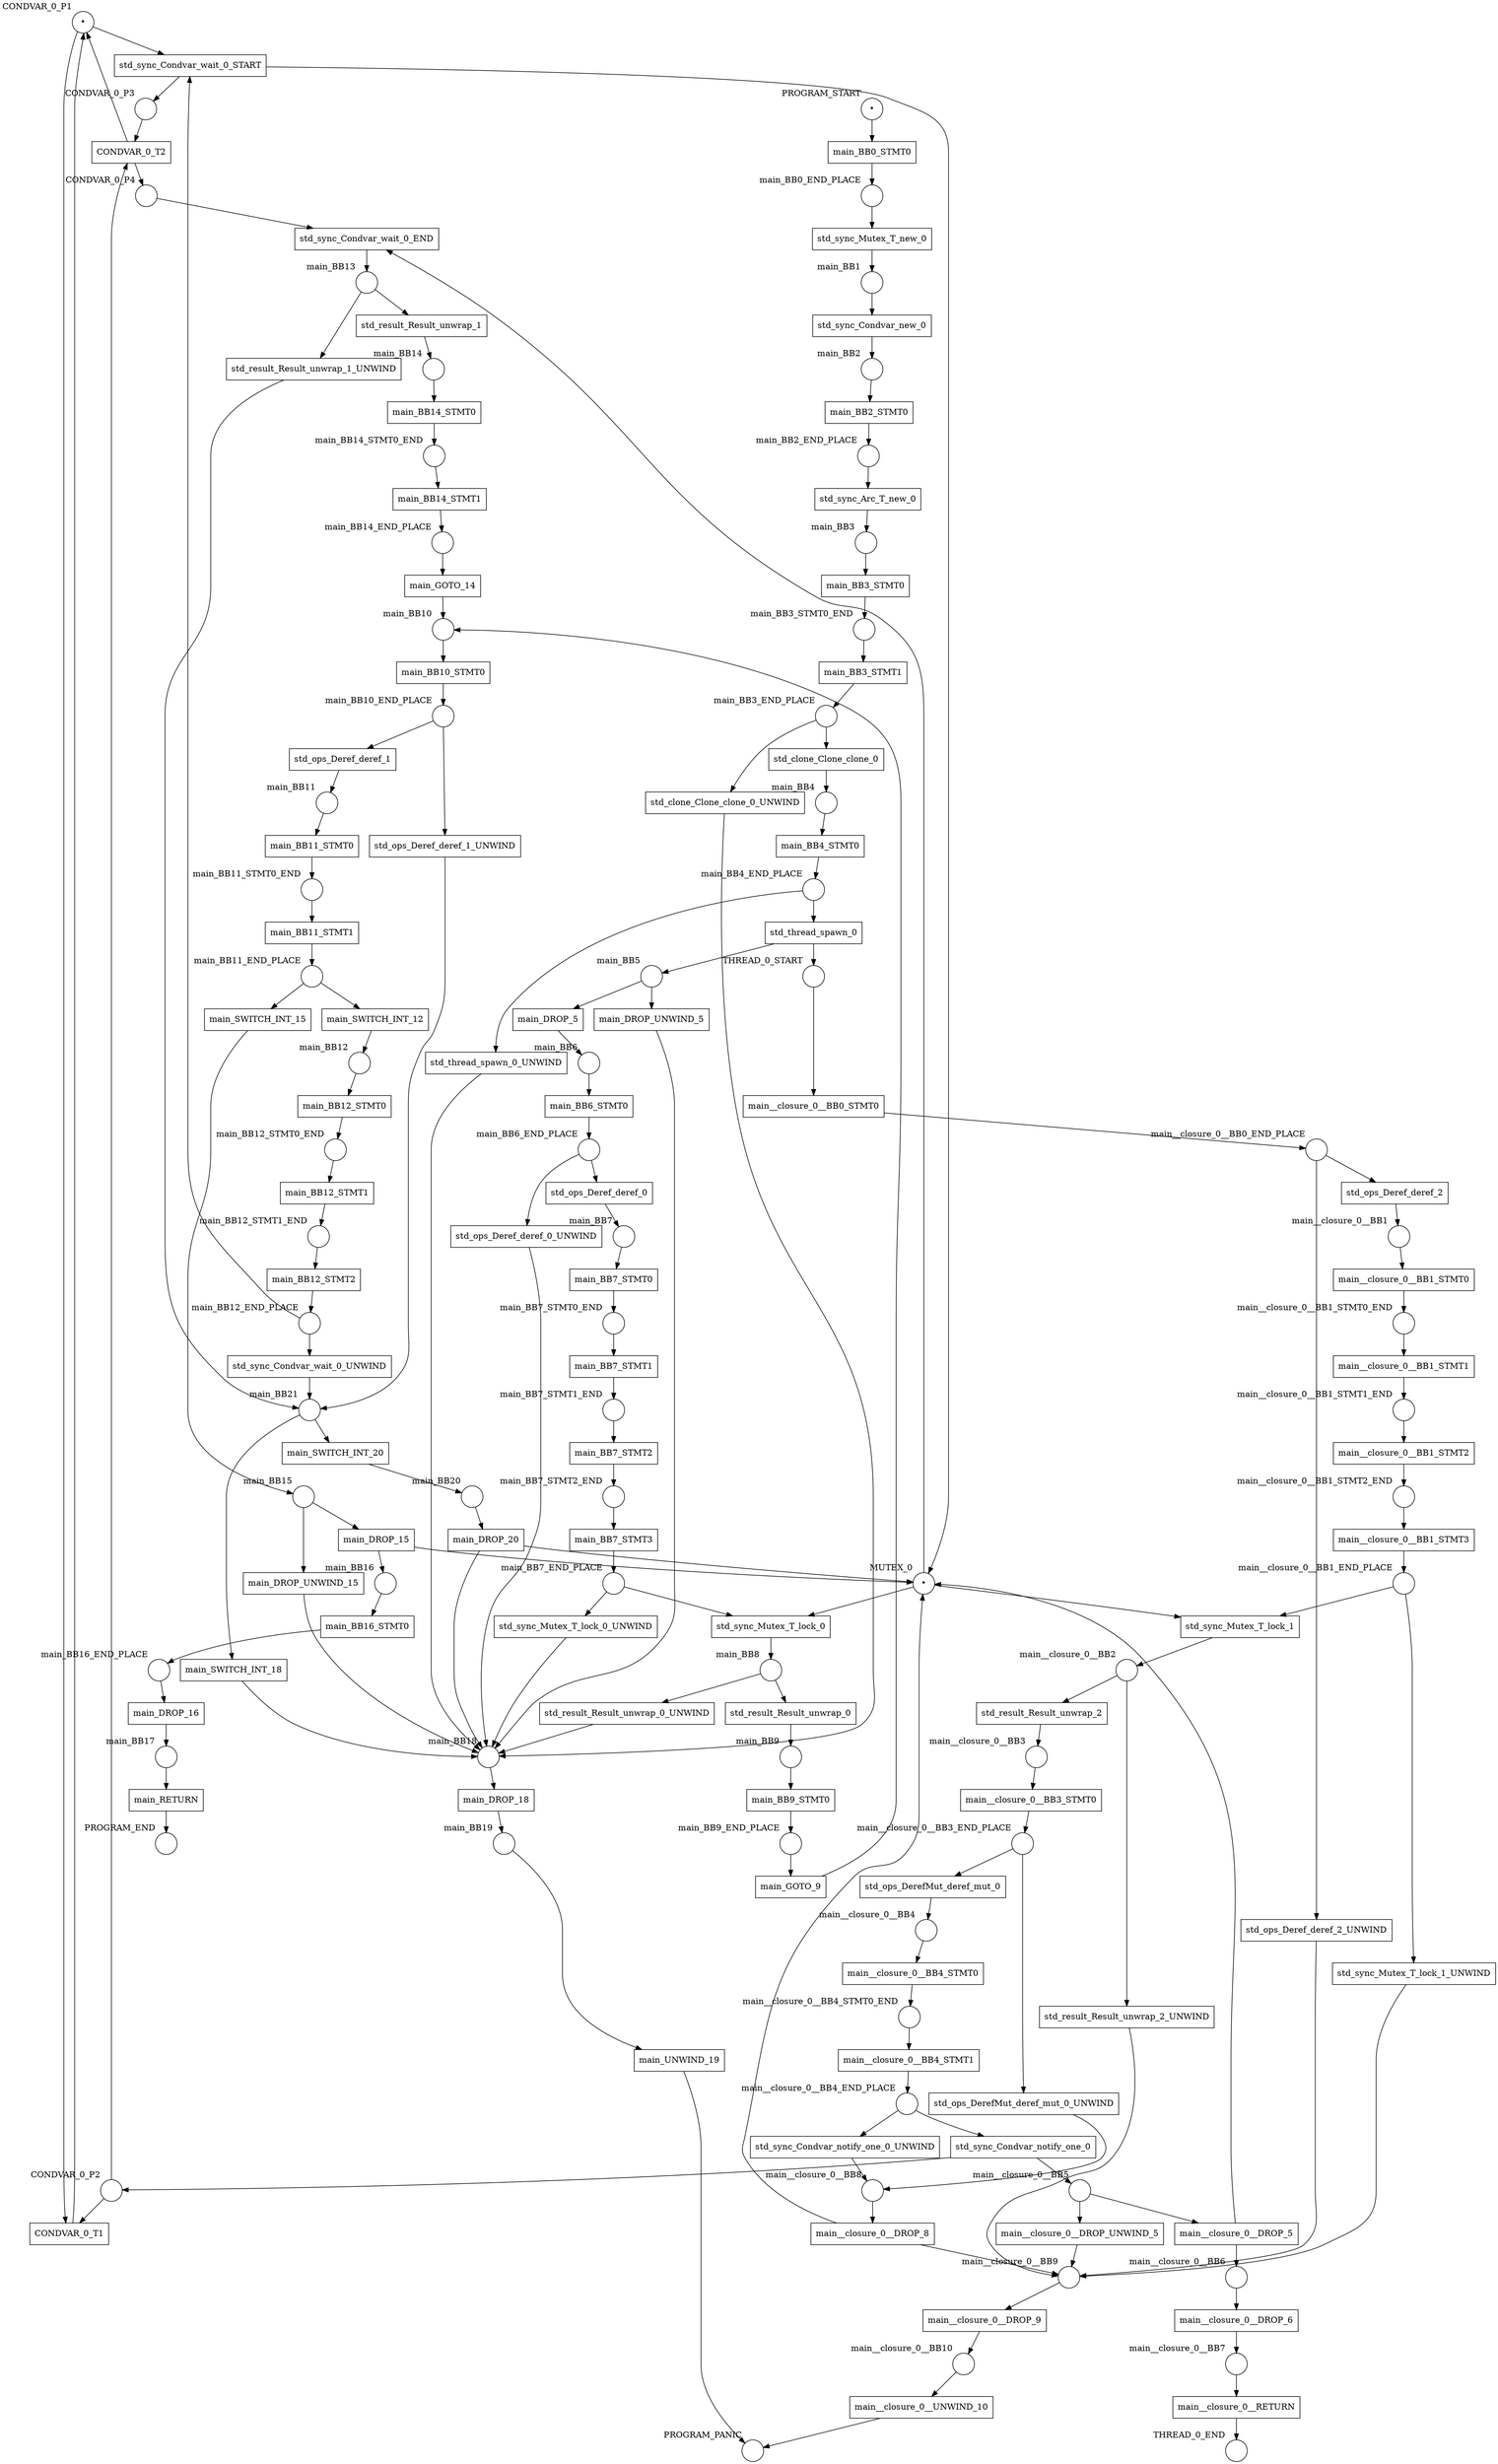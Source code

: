 digraph petrinet {
    CONDVAR_0_P1 [shape="circle" xlabel="CONDVAR_0_P1" label="•"];
    CONDVAR_0_P2 [shape="circle" xlabel="CONDVAR_0_P2" label=""];
    CONDVAR_0_P3 [shape="circle" xlabel="CONDVAR_0_P3" label=""];
    CONDVAR_0_P4 [shape="circle" xlabel="CONDVAR_0_P4" label=""];
    MUTEX_0 [shape="circle" xlabel="MUTEX_0" label="•"];
    PROGRAM_END [shape="circle" xlabel="PROGRAM_END" label=""];
    PROGRAM_PANIC [shape="circle" xlabel="PROGRAM_PANIC" label=""];
    PROGRAM_START [shape="circle" xlabel="PROGRAM_START" label="•"];
    THREAD_0_END [shape="circle" xlabel="THREAD_0_END" label=""];
    THREAD_0_START [shape="circle" xlabel="THREAD_0_START" label=""];
    main_BB0_END_PLACE [shape="circle" xlabel="main_BB0_END_PLACE" label=""];
    main_BB1 [shape="circle" xlabel="main_BB1" label=""];
    main_BB10 [shape="circle" xlabel="main_BB10" label=""];
    main_BB10_END_PLACE [shape="circle" xlabel="main_BB10_END_PLACE" label=""];
    main_BB11 [shape="circle" xlabel="main_BB11" label=""];
    main_BB11_END_PLACE [shape="circle" xlabel="main_BB11_END_PLACE" label=""];
    main_BB11_STMT0_END [shape="circle" xlabel="main_BB11_STMT0_END" label=""];
    main_BB12 [shape="circle" xlabel="main_BB12" label=""];
    main_BB12_END_PLACE [shape="circle" xlabel="main_BB12_END_PLACE" label=""];
    main_BB12_STMT0_END [shape="circle" xlabel="main_BB12_STMT0_END" label=""];
    main_BB12_STMT1_END [shape="circle" xlabel="main_BB12_STMT1_END" label=""];
    main_BB13 [shape="circle" xlabel="main_BB13" label=""];
    main_BB14 [shape="circle" xlabel="main_BB14" label=""];
    main_BB14_END_PLACE [shape="circle" xlabel="main_BB14_END_PLACE" label=""];
    main_BB14_STMT0_END [shape="circle" xlabel="main_BB14_STMT0_END" label=""];
    main_BB15 [shape="circle" xlabel="main_BB15" label=""];
    main_BB16 [shape="circle" xlabel="main_BB16" label=""];
    main_BB16_END_PLACE [shape="circle" xlabel="main_BB16_END_PLACE" label=""];
    main_BB17 [shape="circle" xlabel="main_BB17" label=""];
    main_BB18 [shape="circle" xlabel="main_BB18" label=""];
    main_BB19 [shape="circle" xlabel="main_BB19" label=""];
    main_BB2 [shape="circle" xlabel="main_BB2" label=""];
    main_BB20 [shape="circle" xlabel="main_BB20" label=""];
    main_BB21 [shape="circle" xlabel="main_BB21" label=""];
    main_BB2_END_PLACE [shape="circle" xlabel="main_BB2_END_PLACE" label=""];
    main_BB3 [shape="circle" xlabel="main_BB3" label=""];
    main_BB3_END_PLACE [shape="circle" xlabel="main_BB3_END_PLACE" label=""];
    main_BB3_STMT0_END [shape="circle" xlabel="main_BB3_STMT0_END" label=""];
    main_BB4 [shape="circle" xlabel="main_BB4" label=""];
    main_BB4_END_PLACE [shape="circle" xlabel="main_BB4_END_PLACE" label=""];
    main_BB5 [shape="circle" xlabel="main_BB5" label=""];
    main_BB6 [shape="circle" xlabel="main_BB6" label=""];
    main_BB6_END_PLACE [shape="circle" xlabel="main_BB6_END_PLACE" label=""];
    main_BB7 [shape="circle" xlabel="main_BB7" label=""];
    main_BB7_END_PLACE [shape="circle" xlabel="main_BB7_END_PLACE" label=""];
    main_BB7_STMT0_END [shape="circle" xlabel="main_BB7_STMT0_END" label=""];
    main_BB7_STMT1_END [shape="circle" xlabel="main_BB7_STMT1_END" label=""];
    main_BB7_STMT2_END [shape="circle" xlabel="main_BB7_STMT2_END" label=""];
    main_BB8 [shape="circle" xlabel="main_BB8" label=""];
    main_BB9 [shape="circle" xlabel="main_BB9" label=""];
    main_BB9_END_PLACE [shape="circle" xlabel="main_BB9_END_PLACE" label=""];
    main__closure_0__BB0_END_PLACE [shape="circle" xlabel="main__closure_0__BB0_END_PLACE" label=""];
    main__closure_0__BB1 [shape="circle" xlabel="main__closure_0__BB1" label=""];
    main__closure_0__BB10 [shape="circle" xlabel="main__closure_0__BB10" label=""];
    main__closure_0__BB1_END_PLACE [shape="circle" xlabel="main__closure_0__BB1_END_PLACE" label=""];
    main__closure_0__BB1_STMT0_END [shape="circle" xlabel="main__closure_0__BB1_STMT0_END" label=""];
    main__closure_0__BB1_STMT1_END [shape="circle" xlabel="main__closure_0__BB1_STMT1_END" label=""];
    main__closure_0__BB1_STMT2_END [shape="circle" xlabel="main__closure_0__BB1_STMT2_END" label=""];
    main__closure_0__BB2 [shape="circle" xlabel="main__closure_0__BB2" label=""];
    main__closure_0__BB3 [shape="circle" xlabel="main__closure_0__BB3" label=""];
    main__closure_0__BB3_END_PLACE [shape="circle" xlabel="main__closure_0__BB3_END_PLACE" label=""];
    main__closure_0__BB4 [shape="circle" xlabel="main__closure_0__BB4" label=""];
    main__closure_0__BB4_END_PLACE [shape="circle" xlabel="main__closure_0__BB4_END_PLACE" label=""];
    main__closure_0__BB4_STMT0_END [shape="circle" xlabel="main__closure_0__BB4_STMT0_END" label=""];
    main__closure_0__BB5 [shape="circle" xlabel="main__closure_0__BB5" label=""];
    main__closure_0__BB6 [shape="circle" xlabel="main__closure_0__BB6" label=""];
    main__closure_0__BB7 [shape="circle" xlabel="main__closure_0__BB7" label=""];
    main__closure_0__BB8 [shape="circle" xlabel="main__closure_0__BB8" label=""];
    main__closure_0__BB9 [shape="circle" xlabel="main__closure_0__BB9" label=""];
    CONDVAR_0_T1 [shape="box" xlabel="" label="CONDVAR_0_T1"];
    CONDVAR_0_T2 [shape="box" xlabel="" label="CONDVAR_0_T2"];
    main_BB0_STMT0 [shape="box" xlabel="" label="main_BB0_STMT0"];
    main_BB10_STMT0 [shape="box" xlabel="" label="main_BB10_STMT0"];
    main_BB11_STMT0 [shape="box" xlabel="" label="main_BB11_STMT0"];
    main_BB11_STMT1 [shape="box" xlabel="" label="main_BB11_STMT1"];
    main_BB12_STMT0 [shape="box" xlabel="" label="main_BB12_STMT0"];
    main_BB12_STMT1 [shape="box" xlabel="" label="main_BB12_STMT1"];
    main_BB12_STMT2 [shape="box" xlabel="" label="main_BB12_STMT2"];
    main_BB14_STMT0 [shape="box" xlabel="" label="main_BB14_STMT0"];
    main_BB14_STMT1 [shape="box" xlabel="" label="main_BB14_STMT1"];
    main_BB16_STMT0 [shape="box" xlabel="" label="main_BB16_STMT0"];
    main_BB2_STMT0 [shape="box" xlabel="" label="main_BB2_STMT0"];
    main_BB3_STMT0 [shape="box" xlabel="" label="main_BB3_STMT0"];
    main_BB3_STMT1 [shape="box" xlabel="" label="main_BB3_STMT1"];
    main_BB4_STMT0 [shape="box" xlabel="" label="main_BB4_STMT0"];
    main_BB6_STMT0 [shape="box" xlabel="" label="main_BB6_STMT0"];
    main_BB7_STMT0 [shape="box" xlabel="" label="main_BB7_STMT0"];
    main_BB7_STMT1 [shape="box" xlabel="" label="main_BB7_STMT1"];
    main_BB7_STMT2 [shape="box" xlabel="" label="main_BB7_STMT2"];
    main_BB7_STMT3 [shape="box" xlabel="" label="main_BB7_STMT3"];
    main_BB9_STMT0 [shape="box" xlabel="" label="main_BB9_STMT0"];
    main_DROP_15 [shape="box" xlabel="" label="main_DROP_15"];
    main_DROP_16 [shape="box" xlabel="" label="main_DROP_16"];
    main_DROP_18 [shape="box" xlabel="" label="main_DROP_18"];
    main_DROP_20 [shape="box" xlabel="" label="main_DROP_20"];
    main_DROP_5 [shape="box" xlabel="" label="main_DROP_5"];
    main_DROP_UNWIND_15 [shape="box" xlabel="" label="main_DROP_UNWIND_15"];
    main_DROP_UNWIND_5 [shape="box" xlabel="" label="main_DROP_UNWIND_5"];
    main_GOTO_14 [shape="box" xlabel="" label="main_GOTO_14"];
    main_GOTO_9 [shape="box" xlabel="" label="main_GOTO_9"];
    main_RETURN [shape="box" xlabel="" label="main_RETURN"];
    main_SWITCH_INT_12 [shape="box" xlabel="" label="main_SWITCH_INT_12"];
    main_SWITCH_INT_15 [shape="box" xlabel="" label="main_SWITCH_INT_15"];
    main_SWITCH_INT_18 [shape="box" xlabel="" label="main_SWITCH_INT_18"];
    main_SWITCH_INT_20 [shape="box" xlabel="" label="main_SWITCH_INT_20"];
    main_UNWIND_19 [shape="box" xlabel="" label="main_UNWIND_19"];
    main__closure_0__BB0_STMT0 [shape="box" xlabel="" label="main__closure_0__BB0_STMT0"];
    main__closure_0__BB1_STMT0 [shape="box" xlabel="" label="main__closure_0__BB1_STMT0"];
    main__closure_0__BB1_STMT1 [shape="box" xlabel="" label="main__closure_0__BB1_STMT1"];
    main__closure_0__BB1_STMT2 [shape="box" xlabel="" label="main__closure_0__BB1_STMT2"];
    main__closure_0__BB1_STMT3 [shape="box" xlabel="" label="main__closure_0__BB1_STMT3"];
    main__closure_0__BB3_STMT0 [shape="box" xlabel="" label="main__closure_0__BB3_STMT0"];
    main__closure_0__BB4_STMT0 [shape="box" xlabel="" label="main__closure_0__BB4_STMT0"];
    main__closure_0__BB4_STMT1 [shape="box" xlabel="" label="main__closure_0__BB4_STMT1"];
    main__closure_0__DROP_5 [shape="box" xlabel="" label="main__closure_0__DROP_5"];
    main__closure_0__DROP_6 [shape="box" xlabel="" label="main__closure_0__DROP_6"];
    main__closure_0__DROP_8 [shape="box" xlabel="" label="main__closure_0__DROP_8"];
    main__closure_0__DROP_9 [shape="box" xlabel="" label="main__closure_0__DROP_9"];
    main__closure_0__DROP_UNWIND_5 [shape="box" xlabel="" label="main__closure_0__DROP_UNWIND_5"];
    main__closure_0__RETURN [shape="box" xlabel="" label="main__closure_0__RETURN"];
    main__closure_0__UNWIND_10 [shape="box" xlabel="" label="main__closure_0__UNWIND_10"];
    std_clone_Clone_clone_0 [shape="box" xlabel="" label="std_clone_Clone_clone_0"];
    std_clone_Clone_clone_0_UNWIND [shape="box" xlabel="" label="std_clone_Clone_clone_0_UNWIND"];
    std_ops_DerefMut_deref_mut_0 [shape="box" xlabel="" label="std_ops_DerefMut_deref_mut_0"];
    std_ops_DerefMut_deref_mut_0_UNWIND [shape="box" xlabel="" label="std_ops_DerefMut_deref_mut_0_UNWIND"];
    std_ops_Deref_deref_0 [shape="box" xlabel="" label="std_ops_Deref_deref_0"];
    std_ops_Deref_deref_0_UNWIND [shape="box" xlabel="" label="std_ops_Deref_deref_0_UNWIND"];
    std_ops_Deref_deref_1 [shape="box" xlabel="" label="std_ops_Deref_deref_1"];
    std_ops_Deref_deref_1_UNWIND [shape="box" xlabel="" label="std_ops_Deref_deref_1_UNWIND"];
    std_ops_Deref_deref_2 [shape="box" xlabel="" label="std_ops_Deref_deref_2"];
    std_ops_Deref_deref_2_UNWIND [shape="box" xlabel="" label="std_ops_Deref_deref_2_UNWIND"];
    std_result_Result_unwrap_0 [shape="box" xlabel="" label="std_result_Result_unwrap_0"];
    std_result_Result_unwrap_0_UNWIND [shape="box" xlabel="" label="std_result_Result_unwrap_0_UNWIND"];
    std_result_Result_unwrap_1 [shape="box" xlabel="" label="std_result_Result_unwrap_1"];
    std_result_Result_unwrap_1_UNWIND [shape="box" xlabel="" label="std_result_Result_unwrap_1_UNWIND"];
    std_result_Result_unwrap_2 [shape="box" xlabel="" label="std_result_Result_unwrap_2"];
    std_result_Result_unwrap_2_UNWIND [shape="box" xlabel="" label="std_result_Result_unwrap_2_UNWIND"];
    std_sync_Arc_T_new_0 [shape="box" xlabel="" label="std_sync_Arc_T_new_0"];
    std_sync_Condvar_new_0 [shape="box" xlabel="" label="std_sync_Condvar_new_0"];
    std_sync_Condvar_notify_one_0 [shape="box" xlabel="" label="std_sync_Condvar_notify_one_0"];
    std_sync_Condvar_notify_one_0_UNWIND [shape="box" xlabel="" label="std_sync_Condvar_notify_one_0_UNWIND"];
    std_sync_Condvar_wait_0_END [shape="box" xlabel="" label="std_sync_Condvar_wait_0_END"];
    std_sync_Condvar_wait_0_START [shape="box" xlabel="" label="std_sync_Condvar_wait_0_START"];
    std_sync_Condvar_wait_0_UNWIND [shape="box" xlabel="" label="std_sync_Condvar_wait_0_UNWIND"];
    std_sync_Mutex_T_lock_0 [shape="box" xlabel="" label="std_sync_Mutex_T_lock_0"];
    std_sync_Mutex_T_lock_0_UNWIND [shape="box" xlabel="" label="std_sync_Mutex_T_lock_0_UNWIND"];
    std_sync_Mutex_T_lock_1 [shape="box" xlabel="" label="std_sync_Mutex_T_lock_1"];
    std_sync_Mutex_T_lock_1_UNWIND [shape="box" xlabel="" label="std_sync_Mutex_T_lock_1_UNWIND"];
    std_sync_Mutex_T_new_0 [shape="box" xlabel="" label="std_sync_Mutex_T_new_0"];
    std_thread_spawn_0 [shape="box" xlabel="" label="std_thread_spawn_0"];
    std_thread_spawn_0_UNWIND [shape="box" xlabel="" label="std_thread_spawn_0_UNWIND"];
    CONDVAR_0_P1 -> CONDVAR_0_T1;
    CONDVAR_0_P1 -> std_sync_Condvar_wait_0_START;
    CONDVAR_0_P2 -> CONDVAR_0_T1;
    CONDVAR_0_P2 -> CONDVAR_0_T2;
    CONDVAR_0_P3 -> CONDVAR_0_T2;
    CONDVAR_0_P4 -> std_sync_Condvar_wait_0_END;
    MUTEX_0 -> std_sync_Condvar_wait_0_END;
    MUTEX_0 -> std_sync_Mutex_T_lock_0;
    MUTEX_0 -> std_sync_Mutex_T_lock_1;
    PROGRAM_START -> main_BB0_STMT0;
    THREAD_0_START -> main__closure_0__BB0_STMT0;
    main_BB0_END_PLACE -> std_sync_Mutex_T_new_0;
    main_BB1 -> std_sync_Condvar_new_0;
    main_BB10 -> main_BB10_STMT0;
    main_BB10_END_PLACE -> std_ops_Deref_deref_1;
    main_BB10_END_PLACE -> std_ops_Deref_deref_1_UNWIND;
    main_BB11 -> main_BB11_STMT0;
    main_BB11_END_PLACE -> main_SWITCH_INT_12;
    main_BB11_END_PLACE -> main_SWITCH_INT_15;
    main_BB11_STMT0_END -> main_BB11_STMT1;
    main_BB12 -> main_BB12_STMT0;
    main_BB12_END_PLACE -> std_sync_Condvar_wait_0_START;
    main_BB12_END_PLACE -> std_sync_Condvar_wait_0_UNWIND;
    main_BB12_STMT0_END -> main_BB12_STMT1;
    main_BB12_STMT1_END -> main_BB12_STMT2;
    main_BB13 -> std_result_Result_unwrap_1;
    main_BB13 -> std_result_Result_unwrap_1_UNWIND;
    main_BB14 -> main_BB14_STMT0;
    main_BB14_END_PLACE -> main_GOTO_14;
    main_BB14_STMT0_END -> main_BB14_STMT1;
    main_BB15 -> main_DROP_15;
    main_BB15 -> main_DROP_UNWIND_15;
    main_BB16 -> main_BB16_STMT0;
    main_BB16_END_PLACE -> main_DROP_16;
    main_BB17 -> main_RETURN;
    main_BB18 -> main_DROP_18;
    main_BB19 -> main_UNWIND_19;
    main_BB2 -> main_BB2_STMT0;
    main_BB20 -> main_DROP_20;
    main_BB21 -> main_SWITCH_INT_18;
    main_BB21 -> main_SWITCH_INT_20;
    main_BB2_END_PLACE -> std_sync_Arc_T_new_0;
    main_BB3 -> main_BB3_STMT0;
    main_BB3_END_PLACE -> std_clone_Clone_clone_0;
    main_BB3_END_PLACE -> std_clone_Clone_clone_0_UNWIND;
    main_BB3_STMT0_END -> main_BB3_STMT1;
    main_BB4 -> main_BB4_STMT0;
    main_BB4_END_PLACE -> std_thread_spawn_0;
    main_BB4_END_PLACE -> std_thread_spawn_0_UNWIND;
    main_BB5 -> main_DROP_5;
    main_BB5 -> main_DROP_UNWIND_5;
    main_BB6 -> main_BB6_STMT0;
    main_BB6_END_PLACE -> std_ops_Deref_deref_0;
    main_BB6_END_PLACE -> std_ops_Deref_deref_0_UNWIND;
    main_BB7 -> main_BB7_STMT0;
    main_BB7_END_PLACE -> std_sync_Mutex_T_lock_0;
    main_BB7_END_PLACE -> std_sync_Mutex_T_lock_0_UNWIND;
    main_BB7_STMT0_END -> main_BB7_STMT1;
    main_BB7_STMT1_END -> main_BB7_STMT2;
    main_BB7_STMT2_END -> main_BB7_STMT3;
    main_BB8 -> std_result_Result_unwrap_0;
    main_BB8 -> std_result_Result_unwrap_0_UNWIND;
    main_BB9 -> main_BB9_STMT0;
    main_BB9_END_PLACE -> main_GOTO_9;
    main__closure_0__BB0_END_PLACE -> std_ops_Deref_deref_2;
    main__closure_0__BB0_END_PLACE -> std_ops_Deref_deref_2_UNWIND;
    main__closure_0__BB1 -> main__closure_0__BB1_STMT0;
    main__closure_0__BB10 -> main__closure_0__UNWIND_10;
    main__closure_0__BB1_END_PLACE -> std_sync_Mutex_T_lock_1;
    main__closure_0__BB1_END_PLACE -> std_sync_Mutex_T_lock_1_UNWIND;
    main__closure_0__BB1_STMT0_END -> main__closure_0__BB1_STMT1;
    main__closure_0__BB1_STMT1_END -> main__closure_0__BB1_STMT2;
    main__closure_0__BB1_STMT2_END -> main__closure_0__BB1_STMT3;
    main__closure_0__BB2 -> std_result_Result_unwrap_2;
    main__closure_0__BB2 -> std_result_Result_unwrap_2_UNWIND;
    main__closure_0__BB3 -> main__closure_0__BB3_STMT0;
    main__closure_0__BB3_END_PLACE -> std_ops_DerefMut_deref_mut_0;
    main__closure_0__BB3_END_PLACE -> std_ops_DerefMut_deref_mut_0_UNWIND;
    main__closure_0__BB4 -> main__closure_0__BB4_STMT0;
    main__closure_0__BB4_END_PLACE -> std_sync_Condvar_notify_one_0;
    main__closure_0__BB4_END_PLACE -> std_sync_Condvar_notify_one_0_UNWIND;
    main__closure_0__BB4_STMT0_END -> main__closure_0__BB4_STMT1;
    main__closure_0__BB5 -> main__closure_0__DROP_5;
    main__closure_0__BB5 -> main__closure_0__DROP_UNWIND_5;
    main__closure_0__BB6 -> main__closure_0__DROP_6;
    main__closure_0__BB7 -> main__closure_0__RETURN;
    main__closure_0__BB8 -> main__closure_0__DROP_8;
    main__closure_0__BB9 -> main__closure_0__DROP_9;
    CONDVAR_0_T1 -> CONDVAR_0_P1;
    CONDVAR_0_T2 -> CONDVAR_0_P1;
    CONDVAR_0_T2 -> CONDVAR_0_P4;
    main_BB0_STMT0 -> main_BB0_END_PLACE;
    main_BB10_STMT0 -> main_BB10_END_PLACE;
    main_BB11_STMT0 -> main_BB11_STMT0_END;
    main_BB11_STMT1 -> main_BB11_END_PLACE;
    main_BB12_STMT0 -> main_BB12_STMT0_END;
    main_BB12_STMT1 -> main_BB12_STMT1_END;
    main_BB12_STMT2 -> main_BB12_END_PLACE;
    main_BB14_STMT0 -> main_BB14_STMT0_END;
    main_BB14_STMT1 -> main_BB14_END_PLACE;
    main_BB16_STMT0 -> main_BB16_END_PLACE;
    main_BB2_STMT0 -> main_BB2_END_PLACE;
    main_BB3_STMT0 -> main_BB3_STMT0_END;
    main_BB3_STMT1 -> main_BB3_END_PLACE;
    main_BB4_STMT0 -> main_BB4_END_PLACE;
    main_BB6_STMT0 -> main_BB6_END_PLACE;
    main_BB7_STMT0 -> main_BB7_STMT0_END;
    main_BB7_STMT1 -> main_BB7_STMT1_END;
    main_BB7_STMT2 -> main_BB7_STMT2_END;
    main_BB7_STMT3 -> main_BB7_END_PLACE;
    main_BB9_STMT0 -> main_BB9_END_PLACE;
    main_DROP_15 -> MUTEX_0;
    main_DROP_15 -> main_BB16;
    main_DROP_16 -> main_BB17;
    main_DROP_18 -> main_BB19;
    main_DROP_20 -> MUTEX_0;
    main_DROP_20 -> main_BB18;
    main_DROP_5 -> main_BB6;
    main_DROP_UNWIND_15 -> main_BB18;
    main_DROP_UNWIND_5 -> main_BB18;
    main_GOTO_14 -> main_BB10;
    main_GOTO_9 -> main_BB10;
    main_RETURN -> PROGRAM_END;
    main_SWITCH_INT_12 -> main_BB12;
    main_SWITCH_INT_15 -> main_BB15;
    main_SWITCH_INT_18 -> main_BB18;
    main_SWITCH_INT_20 -> main_BB20;
    main_UNWIND_19 -> PROGRAM_PANIC;
    main__closure_0__BB0_STMT0 -> main__closure_0__BB0_END_PLACE;
    main__closure_0__BB1_STMT0 -> main__closure_0__BB1_STMT0_END;
    main__closure_0__BB1_STMT1 -> main__closure_0__BB1_STMT1_END;
    main__closure_0__BB1_STMT2 -> main__closure_0__BB1_STMT2_END;
    main__closure_0__BB1_STMT3 -> main__closure_0__BB1_END_PLACE;
    main__closure_0__BB3_STMT0 -> main__closure_0__BB3_END_PLACE;
    main__closure_0__BB4_STMT0 -> main__closure_0__BB4_STMT0_END;
    main__closure_0__BB4_STMT1 -> main__closure_0__BB4_END_PLACE;
    main__closure_0__DROP_5 -> MUTEX_0;
    main__closure_0__DROP_5 -> main__closure_0__BB6;
    main__closure_0__DROP_6 -> main__closure_0__BB7;
    main__closure_0__DROP_8 -> MUTEX_0;
    main__closure_0__DROP_8 -> main__closure_0__BB9;
    main__closure_0__DROP_9 -> main__closure_0__BB10;
    main__closure_0__DROP_UNWIND_5 -> main__closure_0__BB9;
    main__closure_0__RETURN -> THREAD_0_END;
    main__closure_0__UNWIND_10 -> PROGRAM_PANIC;
    std_clone_Clone_clone_0 -> main_BB4;
    std_clone_Clone_clone_0_UNWIND -> main_BB18;
    std_ops_DerefMut_deref_mut_0 -> main__closure_0__BB4;
    std_ops_DerefMut_deref_mut_0_UNWIND -> main__closure_0__BB8;
    std_ops_Deref_deref_0 -> main_BB7;
    std_ops_Deref_deref_0_UNWIND -> main_BB18;
    std_ops_Deref_deref_1 -> main_BB11;
    std_ops_Deref_deref_1_UNWIND -> main_BB21;
    std_ops_Deref_deref_2 -> main__closure_0__BB1;
    std_ops_Deref_deref_2_UNWIND -> main__closure_0__BB9;
    std_result_Result_unwrap_0 -> main_BB9;
    std_result_Result_unwrap_0_UNWIND -> main_BB18;
    std_result_Result_unwrap_1 -> main_BB14;
    std_result_Result_unwrap_1_UNWIND -> main_BB21;
    std_result_Result_unwrap_2 -> main__closure_0__BB3;
    std_result_Result_unwrap_2_UNWIND -> main__closure_0__BB9;
    std_sync_Arc_T_new_0 -> main_BB3;
    std_sync_Condvar_new_0 -> main_BB2;
    std_sync_Condvar_notify_one_0 -> CONDVAR_0_P2;
    std_sync_Condvar_notify_one_0 -> main__closure_0__BB5;
    std_sync_Condvar_notify_one_0_UNWIND -> main__closure_0__BB8;
    std_sync_Condvar_wait_0_END -> main_BB13;
    std_sync_Condvar_wait_0_START -> CONDVAR_0_P3;
    std_sync_Condvar_wait_0_START -> MUTEX_0;
    std_sync_Condvar_wait_0_UNWIND -> main_BB21;
    std_sync_Mutex_T_lock_0 -> main_BB8;
    std_sync_Mutex_T_lock_0_UNWIND -> main_BB18;
    std_sync_Mutex_T_lock_1 -> main__closure_0__BB2;
    std_sync_Mutex_T_lock_1_UNWIND -> main__closure_0__BB9;
    std_sync_Mutex_T_new_0 -> main_BB1;
    std_thread_spawn_0 -> THREAD_0_START;
    std_thread_spawn_0 -> main_BB5;
    std_thread_spawn_0_UNWIND -> main_BB18;
}
